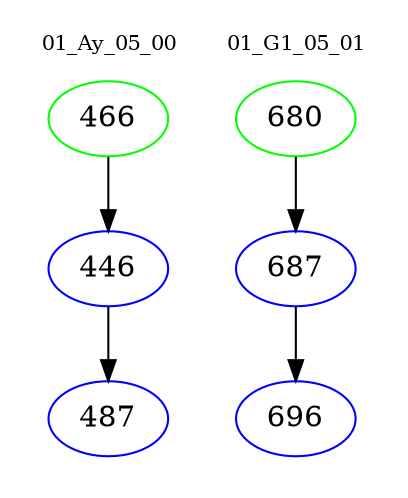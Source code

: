 digraph{
subgraph cluster_0 {
color = white
label = "01_Ay_05_00";
fontsize=10;
T0_466 [label="466", color="green"]
T0_466 -> T0_446 [color="black"]
T0_446 [label="446", color="blue"]
T0_446 -> T0_487 [color="black"]
T0_487 [label="487", color="blue"]
}
subgraph cluster_1 {
color = white
label = "01_G1_05_01";
fontsize=10;
T1_680 [label="680", color="green"]
T1_680 -> T1_687 [color="black"]
T1_687 [label="687", color="blue"]
T1_687 -> T1_696 [color="black"]
T1_696 [label="696", color="blue"]
}
}
